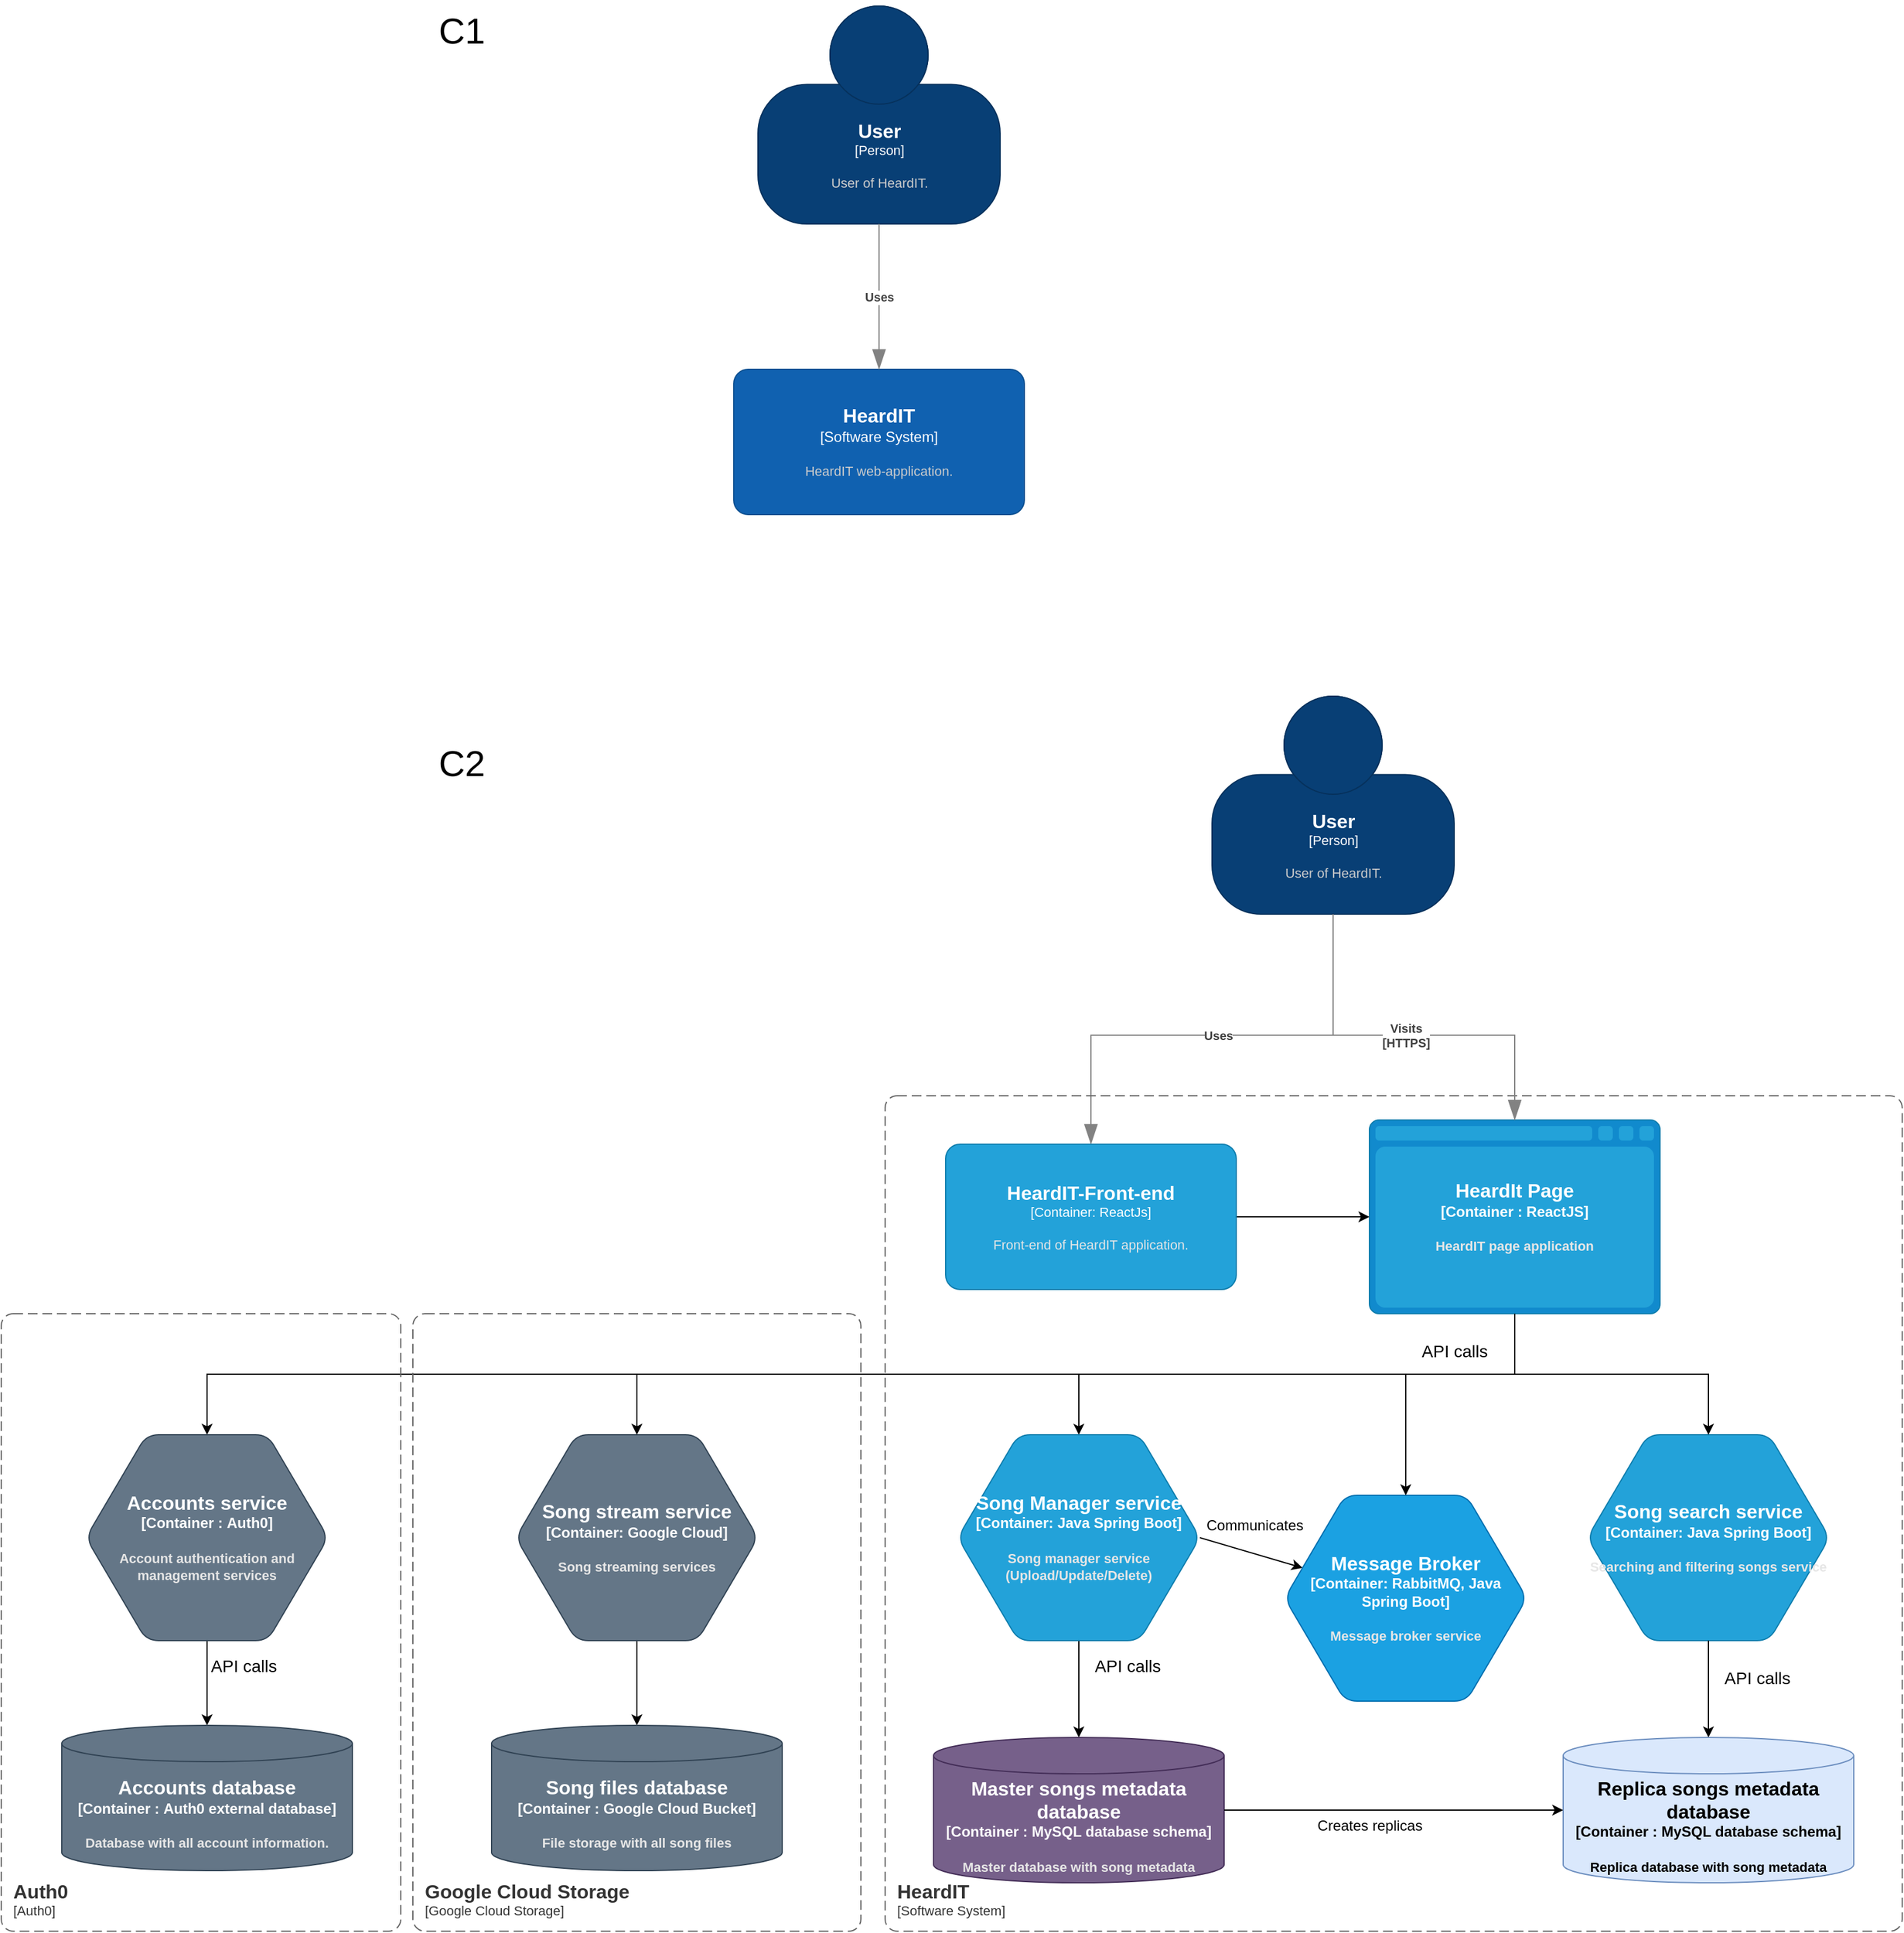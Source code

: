 <mxfile version="24.5.2" type="device">
  <diagram id="Q8EPJfxuTo5I-dNA1_tR" name="Page-1">
    <mxGraphModel dx="3457" dy="1422" grid="1" gridSize="10" guides="1" tooltips="1" connect="1" arrows="1" fold="1" page="1" pageScale="1" pageWidth="850" pageHeight="1100" math="0" shadow="0">
      <root>
        <mxCell id="0" />
        <mxCell id="1" parent="0" />
        <object placeholders="1" c4Name="User" c4Type="Person" c4Description="User of HeardIT." label="&lt;font style=&quot;font-size: 16px&quot;&gt;&lt;b&gt;%c4Name%&lt;/b&gt;&lt;/font&gt;&lt;div&gt;[%c4Type%]&lt;/div&gt;&lt;br&gt;&lt;div&gt;&lt;font style=&quot;font-size: 11px&quot;&gt;&lt;font color=&quot;#cccccc&quot;&gt;%c4Description%&lt;/font&gt;&lt;/div&gt;" id="EWypdeYUlQApjR-dzH_1-1">
          <mxCell style="html=1;fontSize=11;dashed=0;whitespace=wrap;fillColor=#083F75;strokeColor=#06315C;fontColor=#ffffff;shape=mxgraph.c4.person2;align=center;metaEdit=1;points=[[0.5,0,0],[1,0.5,0],[1,0.75,0],[0.75,1,0],[0.5,1,0],[0.25,1,0],[0,0.75,0],[0,0.5,0]];resizable=0;" parent="1" vertex="1">
            <mxGeometry x="435" y="80" width="200" height="180" as="geometry" />
          </mxCell>
        </object>
        <object placeholders="1" c4Name="HeardIT" c4Type="Software System" c4Description="HeardIT web-application." label="&lt;font style=&quot;font-size: 16px&quot;&gt;&lt;b&gt;%c4Name%&lt;/b&gt;&lt;/font&gt;&lt;div&gt;[%c4Type%]&lt;/div&gt;&lt;br&gt;&lt;div&gt;&lt;font style=&quot;font-size: 11px&quot;&gt;&lt;font color=&quot;#cccccc&quot;&gt;%c4Description%&lt;/font&gt;&lt;/div&gt;" id="EWypdeYUlQApjR-dzH_1-2">
          <mxCell style="rounded=1;whiteSpace=wrap;html=1;labelBackgroundColor=none;fillColor=#1061B0;fontColor=#ffffff;align=center;arcSize=10;strokeColor=#0D5091;metaEdit=1;resizable=0;points=[[0.25,0,0],[0.5,0,0],[0.75,0,0],[1,0.25,0],[1,0.5,0],[1,0.75,0],[0.75,1,0],[0.5,1,0],[0.25,1,0],[0,0.75,0],[0,0.5,0],[0,0.25,0]];" parent="1" vertex="1">
            <mxGeometry x="415" y="380" width="240" height="120" as="geometry" />
          </mxCell>
        </object>
        <object placeholders="1" c4Type="Relationship" c4Description="Uses" label="&lt;div style=&quot;text-align: left&quot;&gt;&lt;div style=&quot;text-align: center&quot;&gt;&lt;b&gt;%c4Description%&lt;/b&gt;&lt;/div&gt;" id="EWypdeYUlQApjR-dzH_1-3">
          <mxCell style="endArrow=blockThin;html=1;fontSize=10;fontColor=#404040;strokeWidth=1;endFill=1;strokeColor=#828282;elbow=vertical;metaEdit=1;endSize=14;startSize=14;jumpStyle=arc;jumpSize=16;rounded=0;edgeStyle=orthogonalEdgeStyle;exitX=0.5;exitY=1;exitDx=0;exitDy=0;exitPerimeter=0;entryX=0.5;entryY=0;entryDx=0;entryDy=0;entryPerimeter=0;" parent="1" source="EWypdeYUlQApjR-dzH_1-1" target="EWypdeYUlQApjR-dzH_1-2" edge="1">
            <mxGeometry width="240" relative="1" as="geometry">
              <mxPoint x="410" y="380" as="sourcePoint" />
              <mxPoint x="650" y="380" as="targetPoint" />
            </mxGeometry>
          </mxCell>
        </object>
        <mxCell id="EWypdeYUlQApjR-dzH_1-4" value="C1" style="text;html=1;align=center;verticalAlign=middle;resizable=0;points=[];autosize=1;strokeColor=none;fillColor=none;fontSize=30;" parent="1" vertex="1">
          <mxGeometry x="160" y="75" width="60" height="50" as="geometry" />
        </mxCell>
        <object placeholders="1" c4Name="User" c4Type="Person" c4Description="User of HeardIT." label="&lt;font style=&quot;font-size: 16px&quot;&gt;&lt;b&gt;%c4Name%&lt;/b&gt;&lt;/font&gt;&lt;div&gt;[%c4Type%]&lt;/div&gt;&lt;br&gt;&lt;div&gt;&lt;font style=&quot;font-size: 11px&quot;&gt;&lt;font color=&quot;#cccccc&quot;&gt;%c4Description%&lt;/font&gt;&lt;/div&gt;" id="d0k1p4-TjE0mRMKLf109-1">
          <mxCell style="html=1;fontSize=11;dashed=0;whitespace=wrap;fillColor=#083F75;strokeColor=#06315C;fontColor=#ffffff;shape=mxgraph.c4.person2;align=center;metaEdit=1;points=[[0.5,0,0],[1,0.5,0],[1,0.75,0],[0.75,1,0],[0.5,1,0],[0.25,1,0],[0,0.75,0],[0,0.5,0]];resizable=0;" vertex="1" parent="1">
            <mxGeometry x="810" y="650" width="200" height="180" as="geometry" />
          </mxCell>
        </object>
        <object placeholders="1" c4Type="Relationship" c4Description="Uses" label="&lt;div style=&quot;text-align: left&quot;&gt;&lt;div style=&quot;text-align: center&quot;&gt;&lt;b&gt;%c4Description%&lt;/b&gt;&lt;/div&gt;" id="d0k1p4-TjE0mRMKLf109-2">
          <mxCell style="endArrow=blockThin;html=1;fontSize=10;fontColor=#404040;strokeWidth=1;endFill=1;strokeColor=#828282;elbow=vertical;metaEdit=1;endSize=14;startSize=14;jumpStyle=arc;jumpSize=16;rounded=0;edgeStyle=orthogonalEdgeStyle;exitX=0.5;exitY=1;exitDx=0;exitDy=0;exitPerimeter=0;entryX=0.5;entryY=0;entryDx=0;entryDy=0;entryPerimeter=0;" edge="1" source="d0k1p4-TjE0mRMKLf109-1" target="d0k1p4-TjE0mRMKLf109-9" parent="1">
            <mxGeometry width="240" relative="1" as="geometry">
              <mxPoint x="650" y="965" as="sourcePoint" />
              <mxPoint x="775" y="970" as="targetPoint" />
              <Array as="points">
                <mxPoint x="910" y="930" />
                <mxPoint x="710" y="930" />
              </Array>
            </mxGeometry>
          </mxCell>
        </object>
        <mxCell id="d0k1p4-TjE0mRMKLf109-3" value="C2" style="text;html=1;align=center;verticalAlign=middle;resizable=0;points=[];autosize=1;strokeColor=none;fillColor=none;fontSize=30;" vertex="1" parent="1">
          <mxGeometry x="160" y="680" width="60" height="50" as="geometry" />
        </mxCell>
        <object placeholders="1" c4Name="HeardIT" c4Type="SystemScopeBoundary" c4Application="Software System" label="&lt;font style=&quot;font-size: 16px&quot;&gt;&lt;b&gt;&lt;div style=&quot;text-align: left&quot;&gt;%c4Name%&lt;/div&gt;&lt;/b&gt;&lt;/font&gt;&lt;div style=&quot;text-align: left&quot;&gt;[%c4Application%]&lt;/div&gt;" id="d0k1p4-TjE0mRMKLf109-4">
          <mxCell style="rounded=1;fontSize=11;whiteSpace=wrap;html=1;dashed=1;arcSize=20;fillColor=none;strokeColor=#666666;fontColor=#333333;labelBackgroundColor=none;align=left;verticalAlign=bottom;labelBorderColor=none;spacingTop=0;spacing=10;dashPattern=8 4;metaEdit=1;rotatable=0;perimeter=rectanglePerimeter;noLabel=0;labelPadding=0;allowArrows=0;connectable=0;expand=0;recursiveResize=0;editable=1;pointerEvents=0;absoluteArcSize=1;points=[[0.25,0,0],[0.5,0,0],[0.75,0,0],[1,0.25,0],[1,0.5,0],[1,0.75,0],[0.75,1,0],[0.5,1,0],[0.25,1,0],[0,0.75,0],[0,0.5,0],[0,0.25,0]];" vertex="1" parent="1">
            <mxGeometry x="540" y="980" width="840" height="690" as="geometry" />
          </mxCell>
        </object>
        <mxCell id="d0k1p4-TjE0mRMKLf109-5" style="edgeStyle=orthogonalEdgeStyle;rounded=0;orthogonalLoop=1;jettySize=auto;html=1;exitX=0.5;exitY=1;exitDx=0;exitDy=0;exitPerimeter=0;entryX=0.5;entryY=0;entryDx=0;entryDy=0;entryPerimeter=0;fontSize=30;" edge="1" source="d0k1p4-TjE0mRMKLf109-7" target="d0k1p4-TjE0mRMKLf109-11" parent="1">
          <mxGeometry relative="1" as="geometry" />
        </mxCell>
        <mxCell id="d0k1p4-TjE0mRMKLf109-6" style="edgeStyle=orthogonalEdgeStyle;rounded=0;orthogonalLoop=1;jettySize=auto;html=1;exitX=0.5;exitY=1;exitDx=0;exitDy=0;exitPerimeter=0;entryX=0.5;entryY=0;entryDx=0;entryDy=0;entryPerimeter=0;fontSize=30;" edge="1" source="d0k1p4-TjE0mRMKLf109-7" target="d0k1p4-TjE0mRMKLf109-16" parent="1">
          <mxGeometry relative="1" as="geometry" />
        </mxCell>
        <object placeholders="1" c4Type="HeardIt Page" c4Container="Container " c4Technology="ReactJS" c4Description="HeardIT page application" label="&lt;font style=&quot;font-size: 16px&quot;&gt;&lt;b&gt;%c4Type%&lt;/font&gt;&lt;div&gt;[%c4Container%:&amp;nbsp;%c4Technology%]&lt;/div&gt;&lt;br&gt;&lt;div&gt;&lt;font style=&quot;font-size: 11px&quot;&gt;&lt;font color=&quot;#E6E6E6&quot;&gt;%c4Description%&lt;/font&gt;&lt;/div&gt;" id="d0k1p4-TjE0mRMKLf109-7">
          <mxCell style="shape=mxgraph.c4.webBrowserContainer;whiteSpace=wrap;html=1;boundedLbl=1;rounded=0;labelBackgroundColor=none;fillColor=#118ACD;fontSize=12;fontColor=#ffffff;align=center;strokeColor=#0E7DAD;metaEdit=1;points=[[0.5,0,0],[1,0.25,0],[1,0.5,0],[1,0.75,0],[0.5,1,0],[0,0.75,0],[0,0.5,0],[0,0.25,0]];resizable=0;" vertex="1" parent="1">
            <mxGeometry x="940" y="1000" width="240" height="160" as="geometry" />
          </mxCell>
        </object>
        <mxCell id="d0k1p4-TjE0mRMKLf109-8" style="edgeStyle=orthogonalEdgeStyle;rounded=0;orthogonalLoop=1;jettySize=auto;html=1;exitX=1;exitY=0.5;exitDx=0;exitDy=0;exitPerimeter=0;fontSize=30;" edge="1" source="d0k1p4-TjE0mRMKLf109-9" target="d0k1p4-TjE0mRMKLf109-7" parent="1">
          <mxGeometry relative="1" as="geometry" />
        </mxCell>
        <object placeholders="1" c4Name="HeardIT-Front-end" c4Type="Container" c4Technology="ReactJs" c4Description="Front-end of HeardIT application." label="&lt;font style=&quot;font-size: 16px&quot;&gt;&lt;b&gt;%c4Name%&lt;/b&gt;&lt;/font&gt;&lt;div&gt;[%c4Type%: %c4Technology%]&lt;/div&gt;&lt;br&gt;&lt;div&gt;&lt;font style=&quot;font-size: 11px&quot;&gt;&lt;font color=&quot;#E6E6E6&quot;&gt;%c4Description%&lt;/font&gt;&lt;/div&gt;" id="d0k1p4-TjE0mRMKLf109-9">
          <mxCell style="rounded=1;whiteSpace=wrap;html=1;fontSize=11;labelBackgroundColor=none;fillColor=#23A2D9;fontColor=#ffffff;align=center;arcSize=10;strokeColor=#0E7DAD;metaEdit=1;resizable=0;points=[[0.25,0,0],[0.5,0,0],[0.75,0,0],[1,0.25,0],[1,0.5,0],[1,0.75,0],[0.75,1,0],[0.5,1,0],[0.25,1,0],[0,0.75,0],[0,0.5,0],[0,0.25,0]];" vertex="1" parent="1">
            <mxGeometry x="590" y="1020" width="240" height="120" as="geometry" />
          </mxCell>
        </object>
        <mxCell id="d0k1p4-TjE0mRMKLf109-10" style="edgeStyle=orthogonalEdgeStyle;rounded=0;orthogonalLoop=1;jettySize=auto;html=1;exitX=0.5;exitY=1;exitDx=0;exitDy=0;exitPerimeter=0;entryX=0.5;entryY=0;entryDx=0;entryDy=0;entryPerimeter=0;fontSize=14;" edge="1" source="d0k1p4-TjE0mRMKLf109-11" target="d0k1p4-TjE0mRMKLf109-20" parent="1">
          <mxGeometry relative="1" as="geometry" />
        </mxCell>
        <object placeholders="1" c4Type="Accounts service" c4Container="Container " c4Technology="Auth0" c4Description="Account authentication and management services" label="&lt;font style=&quot;font-size: 16px&quot;&gt;&lt;b&gt;%c4Type%&lt;/font&gt;&lt;div&gt;[%c4Container%:&amp;nbsp;%c4Technology%]&lt;/div&gt;&lt;br&gt;&lt;div&gt;&lt;font style=&quot;font-size: 11px&quot;&gt;&lt;font color=&quot;#E6E6E6&quot;&gt;%c4Description%&lt;/font&gt;&lt;/div&gt;" id="d0k1p4-TjE0mRMKLf109-11">
          <mxCell style="shape=hexagon;size=50;perimeter=hexagonPerimeter2;whiteSpace=wrap;html=1;fixedSize=1;rounded=1;labelBackgroundColor=none;fillColor=#647687;fontSize=12;fontColor=#ffffff;align=center;strokeColor=#314354;metaEdit=1;points=[[0.5,0,0],[1,0.25,0],[1,0.5,0],[1,0.75,0],[0.5,1,0],[0,0.75,0],[0,0.5,0],[0,0.25,0]];resizable=0;" vertex="1" parent="1">
            <mxGeometry x="-120" y="1260" width="200" height="170" as="geometry" />
          </mxCell>
        </object>
        <mxCell id="d0k1p4-TjE0mRMKLf109-12" style="edgeStyle=orthogonalEdgeStyle;rounded=0;orthogonalLoop=1;jettySize=auto;html=1;exitX=0.5;exitY=1;exitDx=0;exitDy=0;exitPerimeter=0;entryX=0.5;entryY=0;entryDx=0;entryDy=0;entryPerimeter=0;fontSize=14;" edge="1" source="d0k1p4-TjE0mRMKLf109-13" target="d0k1p4-TjE0mRMKLf109-18" parent="1">
          <mxGeometry relative="1" as="geometry" />
        </mxCell>
        <object placeholders="1" c4Type="Song stream service" c4Container="Container" c4Technology="Google Cloud" c4Description="Song streaming services" label="&lt;font style=&quot;font-size: 16px&quot;&gt;&lt;b&gt;%c4Type%&lt;/font&gt;&lt;div&gt;[%c4Container%:&amp;nbsp;%c4Technology%]&lt;/div&gt;&lt;br&gt;&lt;div&gt;&lt;font style=&quot;font-size: 11px&quot;&gt;&lt;font color=&quot;#E6E6E6&quot;&gt;%c4Description%&lt;/font&gt;&lt;/div&gt;" id="d0k1p4-TjE0mRMKLf109-13">
          <mxCell style="shape=hexagon;size=50;perimeter=hexagonPerimeter2;whiteSpace=wrap;html=1;fixedSize=1;rounded=1;labelBackgroundColor=none;fillColor=#647687;fontSize=12;fontColor=#ffffff;align=center;strokeColor=#314354;metaEdit=1;points=[[0.5,0,0],[1,0.25,0],[1,0.5,0],[1,0.75,0],[0.5,1,0],[0,0.75,0],[0,0.5,0],[0,0.25,0]];resizable=0;" vertex="1" parent="1">
            <mxGeometry x="235" y="1260" width="200" height="170" as="geometry" />
          </mxCell>
        </object>
        <mxCell id="d0k1p4-TjE0mRMKLf109-14" style="edgeStyle=orthogonalEdgeStyle;rounded=0;orthogonalLoop=1;jettySize=auto;html=1;exitX=0.5;exitY=1;exitDx=0;exitDy=0;exitPerimeter=0;entryX=0.5;entryY=0;entryDx=0;entryDy=0;entryPerimeter=0;fontSize=14;" edge="1" source="d0k1p4-TjE0mRMKLf109-16" target="d0k1p4-TjE0mRMKLf109-19" parent="1">
          <mxGeometry relative="1" as="geometry" />
        </mxCell>
        <mxCell id="d0k1p4-TjE0mRMKLf109-15" style="rounded=0;orthogonalLoop=1;jettySize=auto;html=1;strokeColor=default;jumpStyle=none;exitX=1;exitY=0.5;exitDx=0;exitDy=0;exitPerimeter=0;startArrow=none;startFill=0;" edge="1" source="d0k1p4-TjE0mRMKLf109-16" target="d0k1p4-TjE0mRMKLf109-31" parent="1">
          <mxGeometry relative="1" as="geometry" />
        </mxCell>
        <object placeholders="1" c4Type="Song Manager service" c4Container="Container" c4Technology="Java Spring Boot" c4Description="Song manager service (Upload/Update/Delete)" label="&lt;font style=&quot;font-size: 16px&quot;&gt;&lt;b&gt;%c4Type%&lt;/font&gt;&lt;div&gt;[%c4Container%:&amp;nbsp;%c4Technology%]&lt;/div&gt;&lt;br&gt;&lt;div&gt;&lt;font style=&quot;font-size: 11px&quot;&gt;&lt;font color=&quot;#E6E6E6&quot;&gt;%c4Description%&lt;/font&gt;&lt;/div&gt;" id="d0k1p4-TjE0mRMKLf109-16">
          <mxCell style="shape=hexagon;size=50;perimeter=hexagonPerimeter2;whiteSpace=wrap;html=1;fixedSize=1;rounded=1;labelBackgroundColor=none;fillColor=#23A2D9;fontSize=12;fontColor=#ffffff;align=center;strokeColor=#0E7DAD;metaEdit=1;points=[[0.5,0,0],[1,0.25,0],[1,0.5,0],[1,0.75,0],[0.5,1,0],[0,0.75,0],[0,0.5,0],[0,0.25,0]];resizable=0;" vertex="1" parent="1">
            <mxGeometry x="600" y="1260" width="200" height="170" as="geometry" />
          </mxCell>
        </object>
        <mxCell id="d0k1p4-TjE0mRMKLf109-17" value="&lt;font style=&quot;font-size: 14px;&quot;&gt;API calls&lt;/font&gt;" style="text;html=1;align=center;verticalAlign=middle;resizable=0;points=[];autosize=1;strokeColor=none;fillColor=none;fontSize=30;" vertex="1" parent="1">
          <mxGeometry x="970" y="1160" width="80" height="50" as="geometry" />
        </mxCell>
        <object placeholders="1" c4Type="Song files database" c4Container="Container " c4Technology="Google Cloud Bucket" c4Description="File storage with all song files" label="&lt;font style=&quot;font-size: 16px&quot;&gt;&lt;b&gt;%c4Type%&lt;/font&gt;&lt;div&gt;[%c4Container%:&amp;nbsp;%c4Technology%]&lt;/div&gt;&lt;br&gt;&lt;div&gt;&lt;font style=&quot;font-size: 11px&quot;&gt;&lt;font color=&quot;#E6E6E6&quot;&gt;%c4Description%&lt;/font&gt;&lt;/div&gt;" id="d0k1p4-TjE0mRMKLf109-18">
          <mxCell style="shape=cylinder3;size=15;whiteSpace=wrap;html=1;boundedLbl=1;rounded=0;labelBackgroundColor=none;fillColor=#647687;fontSize=12;fontColor=#ffffff;align=center;strokeColor=#314354;metaEdit=1;points=[[0.5,0,0],[1,0.25,0],[1,0.5,0],[1,0.75,0],[0.5,1,0],[0,0.75,0],[0,0.5,0],[0,0.25,0]];resizable=0;" vertex="1" parent="1">
            <mxGeometry x="215" y="1500" width="240" height="120" as="geometry" />
          </mxCell>
        </object>
        <object placeholders="1" c4Type="Master songs metadata database" c4Container="Container " c4Technology="MySQL database schema" c4Description="Master database with song metadata" label="&lt;font style=&quot;font-size: 16px&quot;&gt;&lt;b&gt;%c4Type%&lt;/font&gt;&lt;div&gt;[%c4Container%:&amp;nbsp;%c4Technology%]&lt;/div&gt;&lt;br&gt;&lt;div&gt;&lt;font style=&quot;font-size: 11px&quot;&gt;&lt;font color=&quot;#E6E6E6&quot;&gt;%c4Description%&lt;/font&gt;&lt;/div&gt;" id="d0k1p4-TjE0mRMKLf109-19">
          <mxCell style="shape=cylinder3;size=15;whiteSpace=wrap;html=1;boundedLbl=1;rounded=0;labelBackgroundColor=none;fillColor=#76608a;fontSize=12;align=center;strokeColor=#432D57;metaEdit=1;points=[[0.5,0,0],[1,0.25,0],[1,0.5,0],[1,0.75,0],[0.5,1,0],[0,0.75,0],[0,0.5,0],[0,0.25,0]];resizable=0;fontColor=#ffffff;" vertex="1" parent="1">
            <mxGeometry x="580" y="1510" width="240" height="120" as="geometry" />
          </mxCell>
        </object>
        <object placeholders="1" c4Type="Accounts database" c4Container="Container " c4Technology="Auth0 external database" c4Description="Database with all account information." label="&lt;font style=&quot;font-size: 16px&quot;&gt;&lt;b&gt;%c4Type%&lt;/font&gt;&lt;div&gt;[%c4Container%:&amp;nbsp;%c4Technology%]&lt;/div&gt;&lt;br&gt;&lt;div&gt;&lt;font style=&quot;font-size: 11px&quot;&gt;&lt;font color=&quot;#E6E6E6&quot;&gt;%c4Description%&lt;/font&gt;&lt;/div&gt;" id="d0k1p4-TjE0mRMKLf109-20">
          <mxCell style="shape=cylinder3;size=15;whiteSpace=wrap;html=1;boundedLbl=1;rounded=0;labelBackgroundColor=none;fillColor=#647687;fontSize=12;fontColor=#ffffff;align=center;strokeColor=#314354;metaEdit=1;points=[[0.5,0,0],[1,0.25,0],[1,0.5,0],[1,0.75,0],[0.5,1,0],[0,0.75,0],[0,0.5,0],[0,0.25,0]];resizable=0;" vertex="1" parent="1">
            <mxGeometry x="-140" y="1500" width="240" height="120" as="geometry" />
          </mxCell>
        </object>
        <mxCell id="d0k1p4-TjE0mRMKLf109-21" value="&lt;font style=&quot;font-size: 14px;&quot;&gt;API calls&lt;/font&gt;" style="text;html=1;align=center;verticalAlign=middle;resizable=0;points=[];autosize=1;strokeColor=none;fillColor=none;fontSize=30;" vertex="1" parent="1">
          <mxGeometry x="700" y="1420" width="80" height="50" as="geometry" />
        </mxCell>
        <mxCell id="d0k1p4-TjE0mRMKLf109-22" value="&lt;font style=&quot;font-size: 14px;&quot;&gt;API calls&lt;/font&gt;" style="text;html=1;align=center;verticalAlign=middle;resizable=0;points=[];autosize=1;strokeColor=none;fillColor=none;fontSize=30;" vertex="1" parent="1">
          <mxGeometry x="1220" y="1430" width="80" height="50" as="geometry" />
        </mxCell>
        <mxCell id="d0k1p4-TjE0mRMKLf109-23" value="&lt;font style=&quot;font-size: 14px;&quot;&gt;API calls&lt;/font&gt;" style="text;html=1;align=center;verticalAlign=middle;resizable=0;points=[];autosize=1;strokeColor=none;fillColor=none;fontSize=30;" vertex="1" parent="1">
          <mxGeometry x="-30" y="1420" width="80" height="50" as="geometry" />
        </mxCell>
        <object placeholders="1" c4Type="Relationship" c4Description="Visits&#xa;[HTTPS]" label="&lt;div style=&quot;text-align: left&quot;&gt;&lt;div style=&quot;text-align: center&quot;&gt;&lt;b&gt;%c4Description%&lt;/b&gt;&lt;/div&gt;" id="d0k1p4-TjE0mRMKLf109-24">
          <mxCell style="endArrow=blockThin;html=1;fontSize=10;fontColor=#404040;strokeWidth=1;endFill=1;strokeColor=#828282;elbow=vertical;metaEdit=1;endSize=14;startSize=14;jumpStyle=arc;jumpSize=16;rounded=0;edgeStyle=orthogonalEdgeStyle;exitX=0.5;exitY=1;exitDx=0;exitDy=0;exitPerimeter=0;entryX=0.5;entryY=0;entryDx=0;entryDy=0;entryPerimeter=0;" edge="1" source="d0k1p4-TjE0mRMKLf109-1" target="d0k1p4-TjE0mRMKLf109-7" parent="1">
            <mxGeometry width="240" relative="1" as="geometry">
              <mxPoint x="430" y="850" as="sourcePoint" />
              <mxPoint x="1130" y="940" as="targetPoint" />
              <Array as="points">
                <mxPoint x="910" y="930" />
                <mxPoint x="1060" y="930" />
              </Array>
            </mxGeometry>
          </mxCell>
        </object>
        <object placeholders="1" c4Type="Song search service" c4Container="Container" c4Technology="Java Spring Boot" c4Description="Searching and filtering songs service " label="&lt;font style=&quot;font-size: 16px&quot;&gt;&lt;b&gt;%c4Type%&lt;/font&gt;&lt;div&gt;[%c4Container%:&amp;nbsp;%c4Technology%]&lt;/div&gt;&lt;br&gt;&lt;div&gt;&lt;font style=&quot;font-size: 11px&quot;&gt;&lt;font color=&quot;#E6E6E6&quot;&gt;%c4Description%&lt;/font&gt;&lt;/div&gt;" id="d0k1p4-TjE0mRMKLf109-25">
          <mxCell style="shape=hexagon;size=50;perimeter=hexagonPerimeter2;whiteSpace=wrap;html=1;fixedSize=1;rounded=1;labelBackgroundColor=none;fillColor=#23A2D9;fontSize=12;fontColor=#ffffff;align=center;strokeColor=#0E7DAD;metaEdit=1;points=[[0.5,0,0],[1,0.25,0],[1,0.5,0],[1,0.75,0],[0.5,1,0],[0,0.75,0],[0,0.5,0],[0,0.25,0]];resizable=0;" vertex="1" parent="1">
            <mxGeometry x="1120" y="1260" width="200" height="170" as="geometry" />
          </mxCell>
        </object>
        <mxCell id="d0k1p4-TjE0mRMKLf109-26" style="edgeStyle=orthogonalEdgeStyle;rounded=0;orthogonalLoop=1;jettySize=auto;html=1;exitX=0.5;exitY=1;exitDx=0;exitDy=0;exitPerimeter=0;entryX=0.5;entryY=0;entryDx=0;entryDy=0;entryPerimeter=0;" edge="1" source="d0k1p4-TjE0mRMKLf109-25" target="d0k1p4-TjE0mRMKLf109-32" parent="1">
          <mxGeometry relative="1" as="geometry">
            <mxPoint x="1150" y="1510" as="targetPoint" />
          </mxGeometry>
        </mxCell>
        <mxCell id="d0k1p4-TjE0mRMKLf109-27" style="edgeStyle=orthogonalEdgeStyle;rounded=0;orthogonalLoop=1;jettySize=auto;html=1;exitX=0.5;exitY=1;exitDx=0;exitDy=0;exitPerimeter=0;entryX=0.5;entryY=0;entryDx=0;entryDy=0;entryPerimeter=0;" edge="1" source="d0k1p4-TjE0mRMKLf109-7" target="d0k1p4-TjE0mRMKLf109-25" parent="1">
          <mxGeometry relative="1" as="geometry" />
        </mxCell>
        <object placeholders="1" c4Name="Google Cloud Storage" c4Type="External" c4Application="Google Cloud Storage" label="&lt;font style=&quot;font-size: 16px&quot;&gt;&lt;b&gt;&lt;div style=&quot;text-align: left&quot;&gt;%c4Name%&lt;/div&gt;&lt;/b&gt;&lt;/font&gt;&lt;div style=&quot;text-align: left&quot;&gt;[%c4Application%]&lt;/div&gt;" id="d0k1p4-TjE0mRMKLf109-28">
          <mxCell style="rounded=1;fontSize=11;whiteSpace=wrap;html=1;dashed=1;arcSize=20;fillColor=none;strokeColor=#666666;fontColor=#333333;labelBackgroundColor=none;align=left;verticalAlign=bottom;labelBorderColor=none;spacingTop=0;spacing=10;dashPattern=8 4;metaEdit=1;rotatable=0;perimeter=rectanglePerimeter;noLabel=0;labelPadding=0;allowArrows=0;connectable=0;expand=0;recursiveResize=0;editable=1;pointerEvents=0;absoluteArcSize=1;points=[[0.25,0,0],[0.5,0,0],[0.75,0,0],[1,0.25,0],[1,0.5,0],[1,0.75,0],[0.75,1,0],[0.5,1,0],[0.25,1,0],[0,0.75,0],[0,0.5,0],[0,0.25,0]];" vertex="1" parent="1">
            <mxGeometry x="150" y="1160" width="370" height="510" as="geometry" />
          </mxCell>
        </object>
        <object placeholders="1" c4Name="Auth0" c4Type="External" c4Application="Auth0" label="&lt;font style=&quot;font-size: 16px&quot;&gt;&lt;b&gt;&lt;div style=&quot;text-align: left&quot;&gt;%c4Name%&lt;/div&gt;&lt;/b&gt;&lt;/font&gt;&lt;div style=&quot;text-align: left&quot;&gt;[%c4Application%]&lt;/div&gt;" id="d0k1p4-TjE0mRMKLf109-29">
          <mxCell style="rounded=1;fontSize=11;whiteSpace=wrap;html=1;dashed=1;arcSize=20;fillColor=none;strokeColor=#666666;fontColor=#333333;labelBackgroundColor=none;align=left;verticalAlign=bottom;labelBorderColor=none;spacingTop=0;spacing=10;dashPattern=8 4;metaEdit=1;rotatable=0;perimeter=rectanglePerimeter;noLabel=0;labelPadding=0;allowArrows=0;connectable=0;expand=0;recursiveResize=0;editable=1;pointerEvents=0;absoluteArcSize=1;points=[[0.25,0,0],[0.5,0,0],[0.75,0,0],[1,0.25,0],[1,0.5,0],[1,0.75,0],[0.75,1,0],[0.5,1,0],[0.25,1,0],[0,0.75,0],[0,0.5,0],[0,0.25,0]];" vertex="1" parent="1">
            <mxGeometry x="-190" y="1160" width="330" height="510" as="geometry" />
          </mxCell>
        </object>
        <mxCell id="d0k1p4-TjE0mRMKLf109-30" style="edgeStyle=orthogonalEdgeStyle;rounded=0;orthogonalLoop=1;jettySize=auto;html=1;exitX=0.5;exitY=1;exitDx=0;exitDy=0;exitPerimeter=0;entryX=0.5;entryY=0;entryDx=0;entryDy=0;entryPerimeter=0;" edge="1" source="d0k1p4-TjE0mRMKLf109-7" target="d0k1p4-TjE0mRMKLf109-13" parent="1">
          <mxGeometry relative="1" as="geometry" />
        </mxCell>
        <object placeholders="1" c4Type="Message Broker" c4Container="Container" c4Technology="RabbitMQ, Java Spring Boot" c4Description="Message broker service" label="&lt;font style=&quot;font-size: 16px&quot;&gt;&lt;b&gt;%c4Type%&lt;/font&gt;&lt;div&gt;[%c4Container%:&amp;nbsp;%c4Technology%]&lt;/div&gt;&lt;br&gt;&lt;div&gt;&lt;font style=&quot;font-size: 11px&quot;&gt;&lt;font color=&quot;#E6E6E6&quot;&gt;%c4Description%&lt;/font&gt;&lt;/div&gt;" id="d0k1p4-TjE0mRMKLf109-31">
          <mxCell style="shape=hexagon;size=50;perimeter=hexagonPerimeter2;whiteSpace=wrap;html=1;fixedSize=1;rounded=1;labelBackgroundColor=none;fontSize=12;align=center;metaEdit=1;points=[[0.5,0,0],[1,0.25,0],[1,0.5,0],[1,0.75,0],[0.5,1,0],[0,0.75,0],[0,0.5,0],[0,0.25,0]];resizable=0;fillColor=#1ba1e2;strokeColor=#006EAF;fontColor=#ffffff;" vertex="1" parent="1">
            <mxGeometry x="870" y="1310" width="200" height="170" as="geometry" />
          </mxCell>
        </object>
        <object placeholders="1" c4Type="Replica songs metadata database" c4Container="Container " c4Technology="MySQL database schema" c4Description="Replica database with song metadata" label="&lt;font style=&quot;font-size: 16px&quot;&gt;&lt;b&gt;%c4Type%&lt;/b&gt;&lt;/font&gt;&lt;div&gt;&lt;b&gt;[%c4Container%:&amp;nbsp;%c4Technology%]&lt;/b&gt;&lt;/div&gt;&lt;b&gt;&lt;br&gt;&lt;div&gt;&lt;font style=&quot;font-size: 11px&quot;&gt;&lt;font&gt;%c4Description%&lt;/font&gt;&lt;/font&gt;&lt;/div&gt;&lt;/b&gt;" id="d0k1p4-TjE0mRMKLf109-32">
          <mxCell style="shape=cylinder3;size=15;whiteSpace=wrap;html=1;boundedLbl=1;rounded=0;labelBackgroundColor=none;fontSize=12;align=center;metaEdit=1;points=[[0.5,0,0],[1,0.25,0],[1,0.5,0],[1,0.75,0],[0.5,1,0],[0,0.75,0],[0,0.5,0],[0,0.25,0]];resizable=0;fillColor=#DAE8FC;strokeColor=#6c8ebf;fontColor=default;" vertex="1" parent="1">
            <mxGeometry x="1100" y="1510" width="240" height="120" as="geometry" />
          </mxCell>
        </object>
        <mxCell id="d0k1p4-TjE0mRMKLf109-33" style="edgeStyle=orthogonalEdgeStyle;rounded=0;orthogonalLoop=1;jettySize=auto;html=1;exitX=0.5;exitY=1;exitDx=0;exitDy=0;exitPerimeter=0;entryX=0.5;entryY=0;entryDx=0;entryDy=0;entryPerimeter=0;" edge="1" source="d0k1p4-TjE0mRMKLf109-7" target="d0k1p4-TjE0mRMKLf109-31" parent="1">
          <mxGeometry relative="1" as="geometry">
            <Array as="points">
              <mxPoint x="1060" y="1210" />
              <mxPoint x="970" y="1210" />
            </Array>
          </mxGeometry>
        </mxCell>
        <mxCell id="d0k1p4-TjE0mRMKLf109-34" style="edgeStyle=orthogonalEdgeStyle;rounded=0;orthogonalLoop=1;jettySize=auto;html=1;exitX=1;exitY=0.5;exitDx=0;exitDy=0;exitPerimeter=0;entryX=0;entryY=0.5;entryDx=0;entryDy=0;entryPerimeter=0;" edge="1" source="d0k1p4-TjE0mRMKLf109-19" target="d0k1p4-TjE0mRMKLf109-32" parent="1">
          <mxGeometry relative="1" as="geometry" />
        </mxCell>
        <mxCell id="d0k1p4-TjE0mRMKLf109-35" value="Creates replicas" style="text;html=1;align=center;verticalAlign=middle;resizable=0;points=[];autosize=1;strokeColor=none;fillColor=none;" vertex="1" parent="1">
          <mxGeometry x="885" y="1568" width="110" height="30" as="geometry" />
        </mxCell>
        <mxCell id="d0k1p4-TjE0mRMKLf109-36" value="Communicates" style="text;html=1;align=center;verticalAlign=middle;resizable=0;points=[];autosize=1;strokeColor=none;fillColor=none;rounded=0;rotation=0;" vertex="1" parent="1">
          <mxGeometry x="790" y="1320" width="110" height="30" as="geometry" />
        </mxCell>
      </root>
    </mxGraphModel>
  </diagram>
</mxfile>
